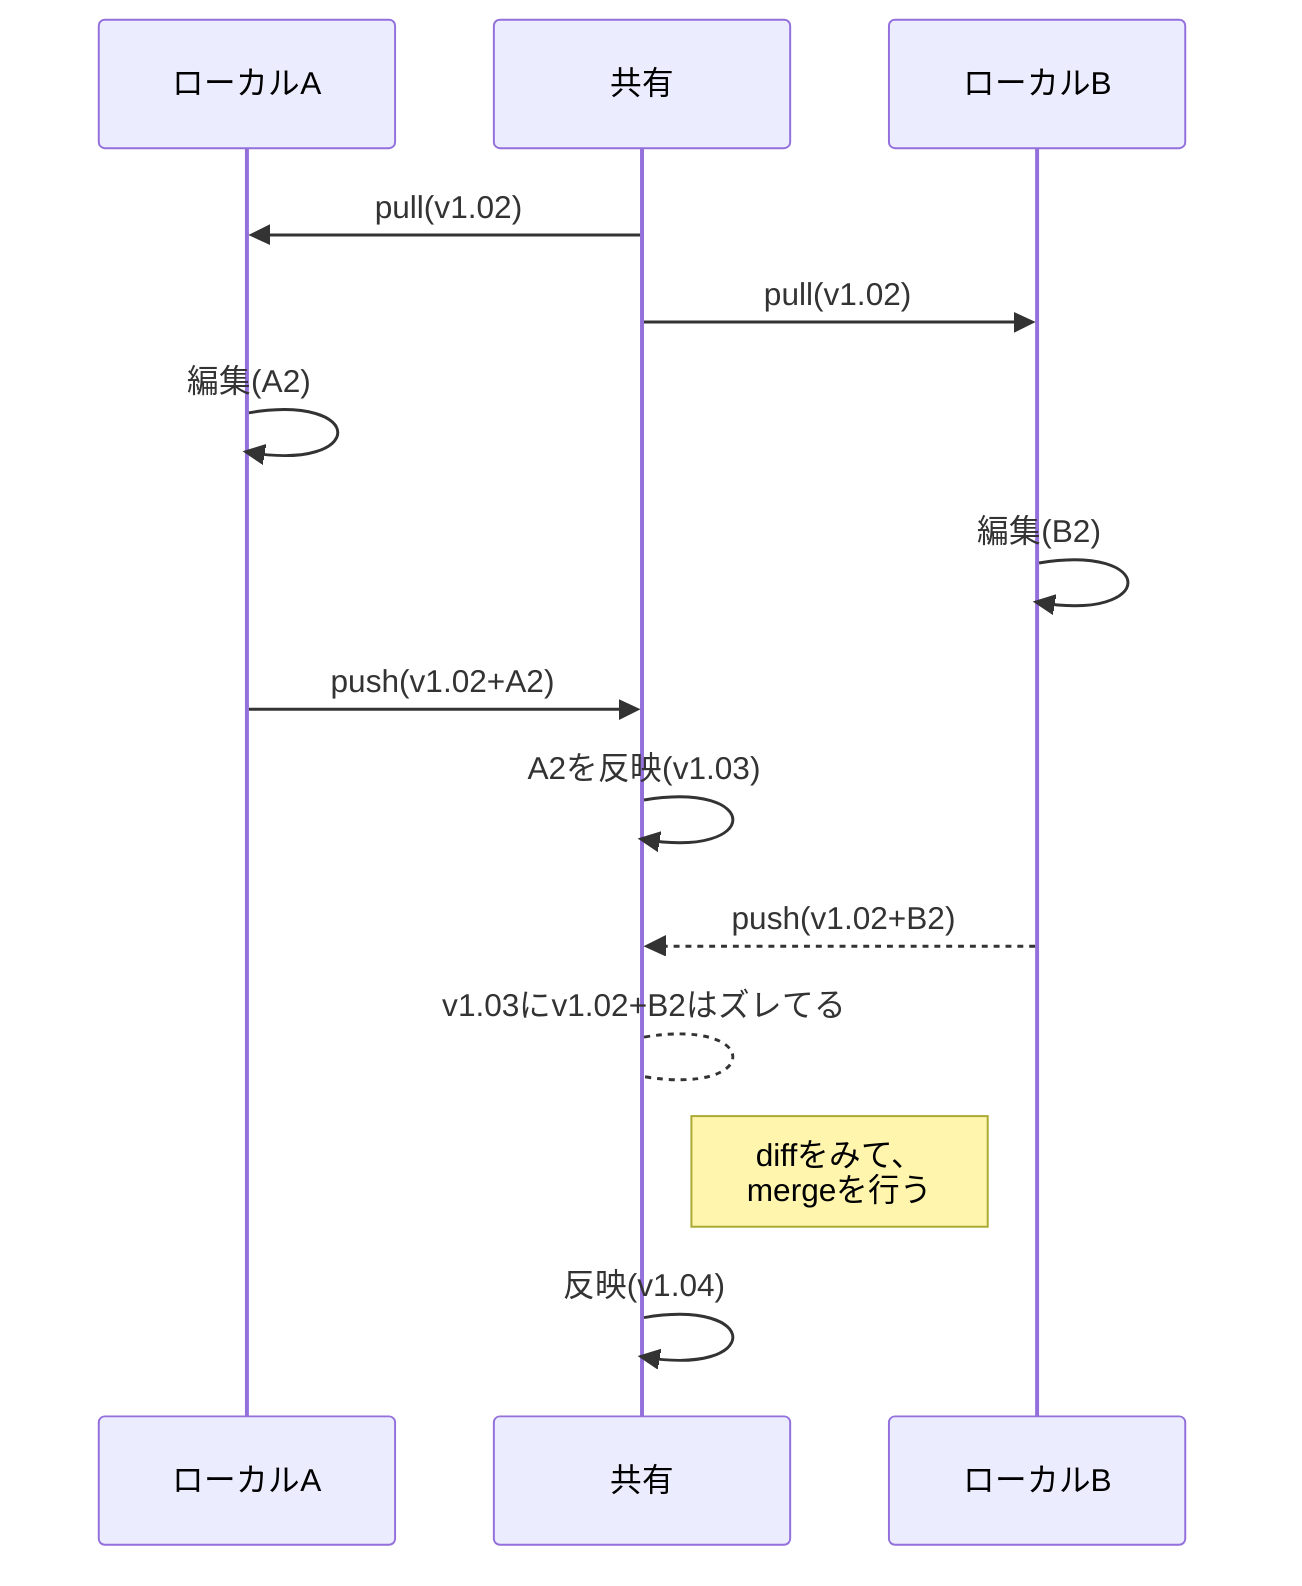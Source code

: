 sequenceDiagram
  participant ローカルA
  participant 共有
  participant ローカルB
  
  共有->>ローカルA: pull(v1.02)
  共有->>ローカルB: pull(v1.02)
  ローカルA->>ローカルA: 編集(A2)
  ローカルB->>ローカルB: 編集(B2)
  ローカルA->>共有: push(v1.02+A2)
  共有->>共有: A2を反映(v1.03)
  ローカルB-->>共有: push(v1.02+B2)
  共有-->共有: v1.03にv1.02+B2はズレてる
  Note right of 共有: diffをみて、<br/>mergeを行う
  共有->>共有: 反映(v1.04)